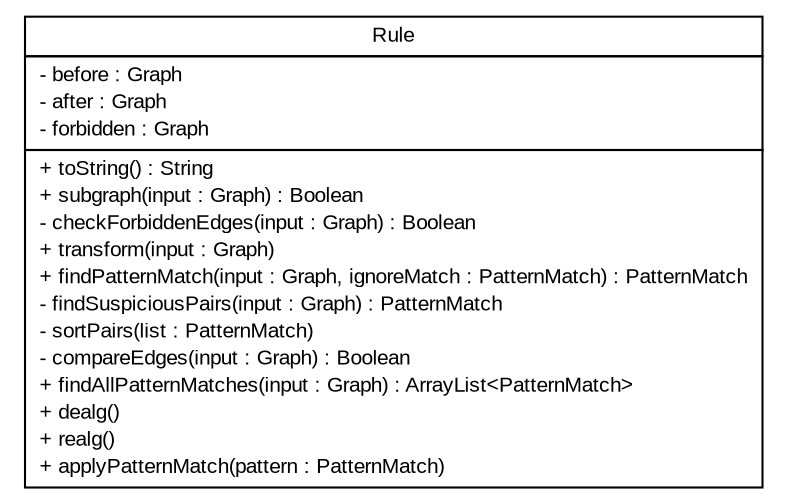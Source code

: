 #!/usr/local/bin/dot
#
# Class diagram 
# Generated by UMLGraph version 5.2 (http://www.umlgraph.org/)
#

digraph G {
	edge [fontname="arial",fontsize=10,labelfontname="arial",labelfontsize=10];
	node [fontname="arial",fontsize=10,shape=plaintext];
	nodesep=0.25;
	ranksep=0.5;
	// model.graphTransformer.Rule
	c1327 [label=<<table title="model.graphTransformer.Rule" border="0" cellborder="1" cellspacing="0" cellpadding="2" port="p" href="./Rule.html">
		<tr><td><table border="0" cellspacing="0" cellpadding="1">
<tr><td align="center" balign="center"> Rule </td></tr>
		</table></td></tr>
		<tr><td><table border="0" cellspacing="0" cellpadding="1">
<tr><td align="left" balign="left"> - before : Graph </td></tr>
<tr><td align="left" balign="left"> - after : Graph </td></tr>
<tr><td align="left" balign="left"> - forbidden : Graph </td></tr>
		</table></td></tr>
		<tr><td><table border="0" cellspacing="0" cellpadding="1">
<tr><td align="left" balign="left"> + toString() : String </td></tr>
<tr><td align="left" balign="left"> + subgraph(input : Graph) : Boolean </td></tr>
<tr><td align="left" balign="left"> - checkForbiddenEdges(input : Graph) : Boolean </td></tr>
<tr><td align="left" balign="left"> + transform(input : Graph) </td></tr>
<tr><td align="left" balign="left"> + findPatternMatch(input : Graph, ignoreMatch : PatternMatch) : PatternMatch </td></tr>
<tr><td align="left" balign="left"> - findSuspiciousPairs(input : Graph) : PatternMatch </td></tr>
<tr><td align="left" balign="left"> - sortPairs(list : PatternMatch) </td></tr>
<tr><td align="left" balign="left"> - compareEdges(input : Graph) : Boolean </td></tr>
<tr><td align="left" balign="left"> + findAllPatternMatches(input : Graph) : ArrayList&lt;PatternMatch&gt; </td></tr>
<tr><td align="left" balign="left"> + dealg() </td></tr>
<tr><td align="left" balign="left"> + realg() </td></tr>
<tr><td align="left" balign="left"> + applyPatternMatch(pattern : PatternMatch) </td></tr>
		</table></td></tr>
		</table>>, fontname="arial", fontcolor="black", fontsize=10.0];
}

